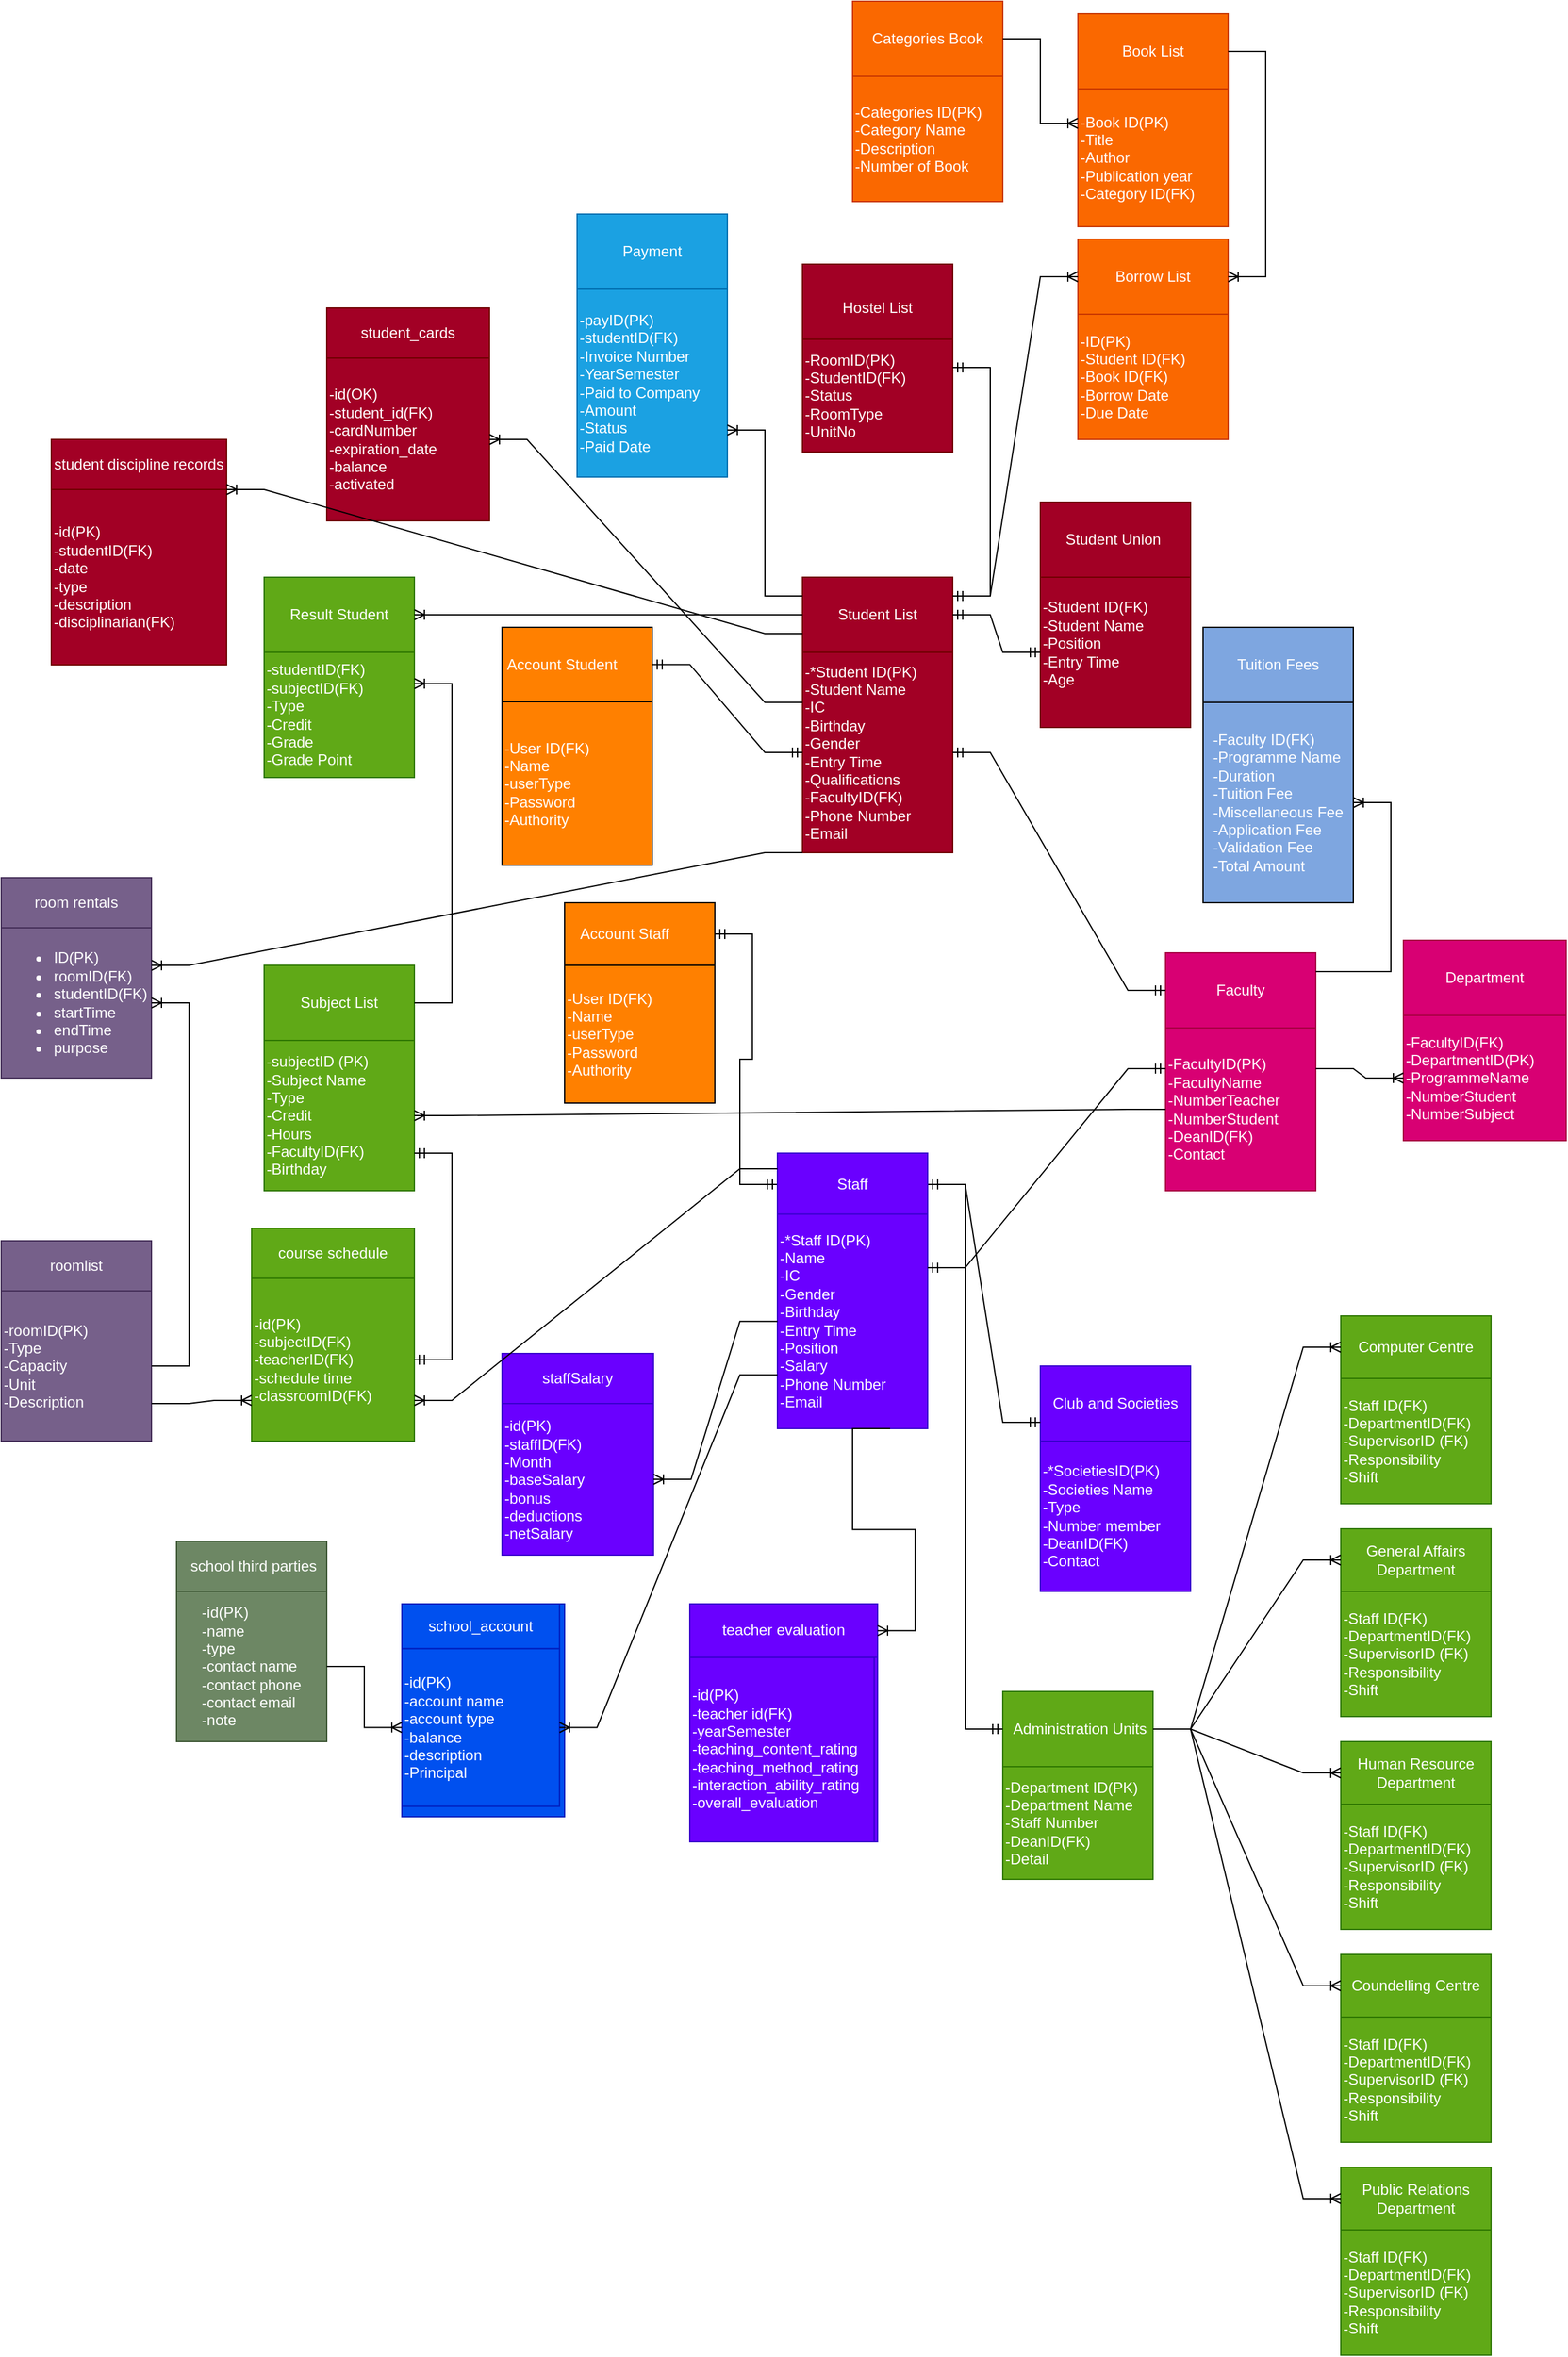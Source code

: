 <mxfile version="21.6.8" type="device">
  <diagram id="C5RBs43oDa-KdzZeNtuy" name="Page-1">
    <mxGraphModel dx="1877" dy="1878" grid="1" gridSize="10" guides="1" tooltips="1" connect="1" arrows="1" fold="1" page="1" pageScale="1" pageWidth="827" pageHeight="1169" math="0" shadow="0">
      <root>
        <mxCell id="WIyWlLk6GJQsqaUBKTNV-0" />
        <mxCell id="WIyWlLk6GJQsqaUBKTNV-1" parent="WIyWlLk6GJQsqaUBKTNV-0" />
        <mxCell id="OMEnHWBsWQh--mT2stQf-4" value="" style="group;fillColor=#a20025;fontColor=#ffffff;strokeColor=#6F0000;" parent="WIyWlLk6GJQsqaUBKTNV-1" vertex="1" connectable="0">
          <mxGeometry x="80" y="-530" width="120" height="220" as="geometry" />
        </mxCell>
        <mxCell id="OMEnHWBsWQh--mT2stQf-1" value="Student List" style="rounded=0;whiteSpace=wrap;html=1;fillColor=#a20025;fontColor=#ffffff;strokeColor=#6F0000;" parent="OMEnHWBsWQh--mT2stQf-4" vertex="1">
          <mxGeometry width="120" height="60" as="geometry" />
        </mxCell>
        <mxCell id="OMEnHWBsWQh--mT2stQf-3" value="-*Student ID(PK)&lt;br&gt;-Student Name&amp;nbsp;&lt;br&gt;-IC&lt;br&gt;-Birthday&lt;br&gt;-Gender&lt;br&gt;-Entry Time&lt;br&gt;-Qualifications&lt;br&gt;-FacultyID(FK)&lt;br&gt;-Phone Number&lt;br&gt;-Email" style="rounded=0;whiteSpace=wrap;html=1;align=left;fillColor=#a20025;fontColor=#ffffff;strokeColor=#6F0000;" parent="OMEnHWBsWQh--mT2stQf-4" vertex="1">
          <mxGeometry y="60" width="120" height="160" as="geometry" />
        </mxCell>
        <mxCell id="OMEnHWBsWQh--mT2stQf-7" value="" style="group;movable=1;resizable=1;rotatable=1;deletable=1;editable=1;locked=0;connectable=1;fillColor=#a20025;fontColor=#ffffff;strokeColor=#6F0000;" parent="WIyWlLk6GJQsqaUBKTNV-1" vertex="1" connectable="0">
          <mxGeometry x="270" y="-590" width="120" height="180" as="geometry" />
        </mxCell>
        <mxCell id="OMEnHWBsWQh--mT2stQf-5" value="Student Union&amp;nbsp;" style="rounded=0;whiteSpace=wrap;html=1;movable=1;resizable=1;rotatable=1;deletable=1;editable=1;locked=0;connectable=1;fillColor=#a20025;fontColor=#ffffff;strokeColor=#6F0000;" parent="OMEnHWBsWQh--mT2stQf-7" vertex="1">
          <mxGeometry width="120" height="60" as="geometry" />
        </mxCell>
        <mxCell id="OMEnHWBsWQh--mT2stQf-6" value="-Student ID(FK)&lt;br&gt;-Student Name&amp;nbsp;&lt;br&gt;-Position&lt;br&gt;&lt;div style=&quot;&quot;&gt;&lt;span style=&quot;background-color: initial;&quot;&gt;-Entry Time&lt;/span&gt;&lt;/div&gt;&lt;div style=&quot;&quot;&gt;&lt;span style=&quot;background-color: initial;&quot;&gt;-Age&lt;/span&gt;&lt;/div&gt;&lt;div style=&quot;&quot;&gt;&lt;br&gt;&lt;/div&gt;" style="rounded=0;whiteSpace=wrap;html=1;align=left;movable=1;resizable=1;rotatable=1;deletable=1;editable=1;locked=0;connectable=1;fillColor=#a20025;fontColor=#ffffff;strokeColor=#6F0000;" parent="OMEnHWBsWQh--mT2stQf-7" vertex="1">
          <mxGeometry y="60" width="120" height="120" as="geometry" />
        </mxCell>
        <mxCell id="OMEnHWBsWQh--mT2stQf-13" value="" style="group;align=left;fillColor=#6a00ff;fontColor=#ffffff;strokeColor=#3700CC;" parent="WIyWlLk6GJQsqaUBKTNV-1" vertex="1" connectable="0">
          <mxGeometry x="270" y="100" width="120" height="180" as="geometry" />
        </mxCell>
        <mxCell id="OMEnHWBsWQh--mT2stQf-11" value="Club and Societies" style="rounded=0;whiteSpace=wrap;html=1;fillColor=#6a00ff;fontColor=#ffffff;strokeColor=#3700CC;" parent="OMEnHWBsWQh--mT2stQf-13" vertex="1">
          <mxGeometry width="120" height="60" as="geometry" />
        </mxCell>
        <mxCell id="OMEnHWBsWQh--mT2stQf-12" value="-*SocietiesID(PK)&lt;br&gt;-Societies Name&lt;br&gt;-Type&lt;br&gt;-Number member&lt;br&gt;-DeanID(FK)&lt;br&gt;-Contact" style="rounded=0;whiteSpace=wrap;html=1;align=left;fillColor=#6a00ff;fontColor=#ffffff;strokeColor=#3700CC;" parent="OMEnHWBsWQh--mT2stQf-13" vertex="1">
          <mxGeometry y="60" width="120" height="120" as="geometry" />
        </mxCell>
        <mxCell id="OMEnHWBsWQh--mT2stQf-16" value="" style="group;fillColor=#a20025;fontColor=#ffffff;strokeColor=#6F0000;" parent="WIyWlLk6GJQsqaUBKTNV-1" vertex="1" connectable="0">
          <mxGeometry x="80" y="-780" width="120" height="150" as="geometry" />
        </mxCell>
        <mxCell id="OMEnHWBsWQh--mT2stQf-14" value="Hostel List" style="rounded=0;whiteSpace=wrap;html=1;fillColor=#a20025;fontColor=#FFFFFF;strokeColor=#6F0000;" parent="OMEnHWBsWQh--mT2stQf-16" vertex="1">
          <mxGeometry width="120" height="70" as="geometry" />
        </mxCell>
        <mxCell id="OMEnHWBsWQh--mT2stQf-15" value="-RoomID(PK)&lt;br&gt;-StudentID(FK)&lt;br&gt;-Status&lt;br&gt;-RoomType&lt;br&gt;-UnitNo" style="rounded=0;whiteSpace=wrap;html=1;align=left;fillColor=#a20025;fontColor=#ffffff;strokeColor=#6F0000;" parent="OMEnHWBsWQh--mT2stQf-16" vertex="1">
          <mxGeometry y="60" width="120" height="90" as="geometry" />
        </mxCell>
        <mxCell id="SoPrJa-sk4v_oMrzwA4f-2" value="" style="group;fillColor=#60a917;fontColor=#ffffff;strokeColor=#2D7600;" parent="WIyWlLk6GJQsqaUBKTNV-1" vertex="1" connectable="0">
          <mxGeometry x="240" y="360" width="120" height="150" as="geometry" />
        </mxCell>
        <mxCell id="SoPrJa-sk4v_oMrzwA4f-0" value="&amp;nbsp;Administration Units" style="rounded=0;whiteSpace=wrap;html=1;fillColor=#60a917;fontColor=#ffffff;strokeColor=#2D7600;" parent="SoPrJa-sk4v_oMrzwA4f-2" vertex="1">
          <mxGeometry width="120" height="60" as="geometry" />
        </mxCell>
        <mxCell id="SoPrJa-sk4v_oMrzwA4f-1" value="-Department ID(PK)&lt;br&gt;-Department Name&lt;br&gt;-Staff Number&lt;br&gt;-DeanID(FK)&lt;br&gt;&lt;div style=&quot;&quot;&gt;&lt;span style=&quot;background-color: initial;&quot;&gt;-Detail&lt;/span&gt;&lt;/div&gt;" style="rounded=0;whiteSpace=wrap;html=1;align=left;fillColor=#60a917;fontColor=#ffffff;strokeColor=#2D7600;" parent="SoPrJa-sk4v_oMrzwA4f-2" vertex="1">
          <mxGeometry y="60" width="120" height="90" as="geometry" />
        </mxCell>
        <mxCell id="SoPrJa-sk4v_oMrzwA4f-18" value="" style="group;fillColor=#60a917;fontColor=#ffffff;strokeColor=#2D7600;" parent="WIyWlLk6GJQsqaUBKTNV-1" vertex="1" connectable="0">
          <mxGeometry x="510" y="60" width="120" height="150" as="geometry" />
        </mxCell>
        <mxCell id="SoPrJa-sk4v_oMrzwA4f-3" value="Computer Centre" style="rounded=0;whiteSpace=wrap;html=1;container=0;fillColor=#60a917;fontColor=#ffffff;strokeColor=#2D7600;" parent="SoPrJa-sk4v_oMrzwA4f-18" vertex="1">
          <mxGeometry width="120" height="50" as="geometry" />
        </mxCell>
        <mxCell id="SoPrJa-sk4v_oMrzwA4f-4" value="-Staff ID(FK)&lt;br&gt;-DepartmentID(FK)&lt;br&gt;-SupervisorID (FK)&lt;br&gt;-Responsibility&lt;br&gt;-Shift" style="rounded=0;whiteSpace=wrap;html=1;align=left;container=0;fillColor=#60a917;fontColor=#ffffff;strokeColor=#2D7600;" parent="SoPrJa-sk4v_oMrzwA4f-18" vertex="1">
          <mxGeometry y="50" width="120" height="100" as="geometry" />
        </mxCell>
        <mxCell id="SoPrJa-sk4v_oMrzwA4f-23" value="" style="group;fillColor=#d80073;fontColor=#ffffff;strokeColor=#A50040;" parent="WIyWlLk6GJQsqaUBKTNV-1" vertex="1" connectable="0">
          <mxGeometry x="370" y="-230" width="120" height="190" as="geometry" />
        </mxCell>
        <mxCell id="SoPrJa-sk4v_oMrzwA4f-20" value="Faculty" style="rounded=0;whiteSpace=wrap;html=1;fillColor=#d80073;fontColor=#ffffff;strokeColor=#A50040;" parent="SoPrJa-sk4v_oMrzwA4f-23" vertex="1">
          <mxGeometry width="120" height="60" as="geometry" />
        </mxCell>
        <mxCell id="SoPrJa-sk4v_oMrzwA4f-22" value="-FacultyID(PK)&lt;br&gt;-FacultyName&lt;br&gt;-NumberTeacher&lt;br&gt;-NumberStudent&lt;br&gt;-DeanID(FK)&lt;br&gt;-Contact" style="rounded=0;whiteSpace=wrap;html=1;align=left;fillColor=#d80073;fontColor=#ffffff;strokeColor=#A50040;" parent="SoPrJa-sk4v_oMrzwA4f-23" vertex="1">
          <mxGeometry y="60" width="120" height="130" as="geometry" />
        </mxCell>
        <mxCell id="6Hfls1js4Hp-DozT8xAG-3" value="" style="group;fillColor=#d80073;fontColor=#ffffff;strokeColor=#A50040;" parent="WIyWlLk6GJQsqaUBKTNV-1" vertex="1" connectable="0">
          <mxGeometry x="560" y="-240" width="130" height="160" as="geometry" />
        </mxCell>
        <mxCell id="SoPrJa-sk4v_oMrzwA4f-24" value="Department" style="rounded=0;whiteSpace=wrap;html=1;fillColor=#d80073;fontColor=#ffffff;strokeColor=#A50040;" parent="6Hfls1js4Hp-DozT8xAG-3" vertex="1">
          <mxGeometry width="130" height="60" as="geometry" />
        </mxCell>
        <mxCell id="SoPrJa-sk4v_oMrzwA4f-25" value="-FacultyID(FK)&lt;br&gt;-DepartmentID(PK)&lt;br&gt;-ProgrammeName&lt;br&gt;-NumberStudent&lt;br&gt;-NumberSubject" style="rounded=0;whiteSpace=wrap;html=1;align=left;fillColor=#d80073;fontColor=#ffffff;strokeColor=#A50040;" parent="6Hfls1js4Hp-DozT8xAG-3" vertex="1">
          <mxGeometry y="60" width="130" height="100" as="geometry" />
        </mxCell>
        <mxCell id="6Hfls1js4Hp-DozT8xAG-4" value="" style="edgeStyle=entityRelationEdgeStyle;fontSize=12;html=1;endArrow=ERoneToMany;rounded=0;entryX=0;entryY=0.5;entryDx=0;entryDy=0;exitX=1;exitY=0.25;exitDx=0;exitDy=0;fillColor=#d80073;strokeColor=#000000;" parent="WIyWlLk6GJQsqaUBKTNV-1" source="SoPrJa-sk4v_oMrzwA4f-22" target="SoPrJa-sk4v_oMrzwA4f-25" edge="1">
          <mxGeometry width="100" height="100" relative="1" as="geometry">
            <mxPoint x="120" y="-210" as="sourcePoint" />
            <mxPoint x="220" y="-310" as="targetPoint" />
          </mxGeometry>
        </mxCell>
        <mxCell id="cFSKm6ctM8xYbQz49-jC-1" value="" style="edgeStyle=entityRelationEdgeStyle;fontSize=12;html=1;endArrow=ERmandOne;startArrow=ERmandOne;rounded=0;entryX=0;entryY=0.5;entryDx=0;entryDy=0;exitX=1;exitY=0.5;exitDx=0;exitDy=0;fillColor=#a20025;strokeColor=#000000;" parent="WIyWlLk6GJQsqaUBKTNV-1" source="OMEnHWBsWQh--mT2stQf-1" target="OMEnHWBsWQh--mT2stQf-6" edge="1">
          <mxGeometry width="100" height="100" relative="1" as="geometry">
            <mxPoint x="130" y="-630" as="sourcePoint" />
            <mxPoint x="230" y="-730" as="targetPoint" />
          </mxGeometry>
        </mxCell>
        <mxCell id="cFSKm6ctM8xYbQz49-jC-2" value="" style="edgeStyle=entityRelationEdgeStyle;fontSize=12;html=1;endArrow=ERmandOne;startArrow=ERmandOne;rounded=0;exitX=1;exitY=0.5;exitDx=0;exitDy=0;entryX=0;entryY=0.75;entryDx=0;entryDy=0;" parent="WIyWlLk6GJQsqaUBKTNV-1" source="OMEnHWBsWQh--mT2stQf-8" target="OMEnHWBsWQh--mT2stQf-11" edge="1">
          <mxGeometry width="100" height="100" relative="1" as="geometry">
            <mxPoint x="220" y="-340" as="sourcePoint" />
            <mxPoint x="320" y="-440" as="targetPoint" />
          </mxGeometry>
        </mxCell>
        <mxCell id="cFSKm6ctM8xYbQz49-jC-3" value="" style="edgeStyle=entityRelationEdgeStyle;fontSize=12;html=1;endArrow=ERmandOne;startArrow=ERmandOne;rounded=0;exitX=1;exitY=0.25;exitDx=0;exitDy=0;entryX=1;entryY=0.25;entryDx=0;entryDy=0;fillColor=#a20025;strokeColor=#000000;" parent="WIyWlLk6GJQsqaUBKTNV-1" source="OMEnHWBsWQh--mT2stQf-1" target="OMEnHWBsWQh--mT2stQf-15" edge="1">
          <mxGeometry width="100" height="100" relative="1" as="geometry">
            <mxPoint x="620" y="-830" as="sourcePoint" />
            <mxPoint x="-20" y="-620" as="targetPoint" />
          </mxGeometry>
        </mxCell>
        <mxCell id="cFSKm6ctM8xYbQz49-jC-4" value="" style="edgeStyle=entityRelationEdgeStyle;fontSize=12;html=1;endArrow=ERmandOne;startArrow=ERmandOne;rounded=0;entryX=0;entryY=0.5;entryDx=0;entryDy=0;" parent="WIyWlLk6GJQsqaUBKTNV-1" source="OMEnHWBsWQh--mT2stQf-3" target="SoPrJa-sk4v_oMrzwA4f-20" edge="1">
          <mxGeometry width="100" height="100" relative="1" as="geometry">
            <mxPoint x="190" y="-484" as="sourcePoint" />
            <mxPoint x="380" y="-445" as="targetPoint" />
          </mxGeometry>
        </mxCell>
        <mxCell id="cFSKm6ctM8xYbQz49-jC-6" value="" style="edgeStyle=entityRelationEdgeStyle;fontSize=12;html=1;endArrow=ERmandOne;startArrow=ERmandOne;rounded=0;exitX=1;exitY=0.5;exitDx=0;exitDy=0;entryX=0;entryY=0.5;entryDx=0;entryDy=0;" parent="WIyWlLk6GJQsqaUBKTNV-1" source="OMEnHWBsWQh--mT2stQf-8" target="SoPrJa-sk4v_oMrzwA4f-0" edge="1">
          <mxGeometry width="100" height="100" relative="1" as="geometry">
            <mxPoint x="190" y="-484" as="sourcePoint" />
            <mxPoint x="380" y="-445" as="targetPoint" />
          </mxGeometry>
        </mxCell>
        <mxCell id="cFSKm6ctM8xYbQz49-jC-7" value="" style="group;fillColor=#60a917;fontColor=#ffffff;strokeColor=#2D7600;" parent="WIyWlLk6GJQsqaUBKTNV-1" vertex="1" connectable="0">
          <mxGeometry x="510" y="740" width="120" height="150" as="geometry" />
        </mxCell>
        <mxCell id="cFSKm6ctM8xYbQz49-jC-8" value="Public Relations Department" style="rounded=0;whiteSpace=wrap;html=1;container=0;fillColor=#60a917;fontColor=#ffffff;strokeColor=#2D7600;" parent="cFSKm6ctM8xYbQz49-jC-7" vertex="1">
          <mxGeometry width="120" height="50" as="geometry" />
        </mxCell>
        <mxCell id="cFSKm6ctM8xYbQz49-jC-9" value="-Staff ID(FK)&lt;br style=&quot;border-color: var(--border-color);&quot;&gt;-DepartmentID(FK)&lt;br style=&quot;border-color: var(--border-color);&quot;&gt;-SupervisorID (FK)&lt;br style=&quot;border-color: var(--border-color);&quot;&gt;-Responsibility&lt;br style=&quot;border-color: var(--border-color);&quot;&gt;-Shift" style="rounded=0;whiteSpace=wrap;html=1;align=left;container=0;fillColor=#60a917;fontColor=#ffffff;strokeColor=#2D7600;" parent="cFSKm6ctM8xYbQz49-jC-7" vertex="1">
          <mxGeometry y="50" width="120" height="100" as="geometry" />
        </mxCell>
        <mxCell id="cFSKm6ctM8xYbQz49-jC-10" value="" style="group;fillColor=#60a917;fontColor=#ffffff;strokeColor=#2D7600;" parent="WIyWlLk6GJQsqaUBKTNV-1" vertex="1" connectable="0">
          <mxGeometry x="510" y="400" width="120" height="150" as="geometry" />
        </mxCell>
        <mxCell id="cFSKm6ctM8xYbQz49-jC-11" value="Human Resource Department" style="rounded=0;whiteSpace=wrap;html=1;container=0;fillColor=#60a917;fontColor=#ffffff;strokeColor=#2D7600;" parent="cFSKm6ctM8xYbQz49-jC-10" vertex="1">
          <mxGeometry width="120" height="50" as="geometry" />
        </mxCell>
        <mxCell id="cFSKm6ctM8xYbQz49-jC-12" value="-Staff ID(FK)&lt;br style=&quot;border-color: var(--border-color);&quot;&gt;-DepartmentID(FK)&lt;br style=&quot;border-color: var(--border-color);&quot;&gt;-SupervisorID (FK)&lt;br style=&quot;border-color: var(--border-color);&quot;&gt;-Responsibility&lt;br style=&quot;border-color: var(--border-color);&quot;&gt;-Shift" style="rounded=0;whiteSpace=wrap;html=1;align=left;container=0;fillColor=#60a917;fontColor=#ffffff;strokeColor=#2D7600;" parent="cFSKm6ctM8xYbQz49-jC-10" vertex="1">
          <mxGeometry y="50" width="120" height="100" as="geometry" />
        </mxCell>
        <mxCell id="cFSKm6ctM8xYbQz49-jC-13" value="" style="group;fillColor=#60a917;fontColor=#ffffff;strokeColor=#2D7600;" parent="WIyWlLk6GJQsqaUBKTNV-1" vertex="1" connectable="0">
          <mxGeometry x="510" y="230" width="120" height="150" as="geometry" />
        </mxCell>
        <mxCell id="cFSKm6ctM8xYbQz49-jC-14" value="General Affairs Department" style="rounded=0;whiteSpace=wrap;html=1;container=0;fillColor=#60a917;fontColor=#ffffff;strokeColor=#2D7600;" parent="cFSKm6ctM8xYbQz49-jC-13" vertex="1">
          <mxGeometry width="120" height="50" as="geometry" />
        </mxCell>
        <mxCell id="cFSKm6ctM8xYbQz49-jC-15" value="-Staff ID(FK)&lt;br style=&quot;border-color: var(--border-color);&quot;&gt;-DepartmentID(FK)&lt;br style=&quot;border-color: var(--border-color);&quot;&gt;-SupervisorID (FK)&lt;br style=&quot;border-color: var(--border-color);&quot;&gt;-Responsibility&lt;br style=&quot;border-color: var(--border-color);&quot;&gt;-Shift" style="rounded=0;whiteSpace=wrap;html=1;align=left;container=0;fillColor=#60a917;fontColor=#ffffff;strokeColor=#2D7600;" parent="cFSKm6ctM8xYbQz49-jC-13" vertex="1">
          <mxGeometry y="50" width="120" height="100" as="geometry" />
        </mxCell>
        <mxCell id="cFSKm6ctM8xYbQz49-jC-19" value="" style="group;fillColor=#60a917;fontColor=#ffffff;strokeColor=#2D7600;" parent="WIyWlLk6GJQsqaUBKTNV-1" vertex="1" connectable="0">
          <mxGeometry x="510" y="570" width="120" height="150" as="geometry" />
        </mxCell>
        <mxCell id="cFSKm6ctM8xYbQz49-jC-20" value="Coundelling Centre" style="rounded=0;whiteSpace=wrap;html=1;container=0;fillColor=#60a917;fontColor=#ffffff;strokeColor=#2D7600;" parent="cFSKm6ctM8xYbQz49-jC-19" vertex="1">
          <mxGeometry width="120" height="50" as="geometry" />
        </mxCell>
        <mxCell id="cFSKm6ctM8xYbQz49-jC-21" value="-Staff ID(FK)&lt;br style=&quot;border-color: var(--border-color);&quot;&gt;-DepartmentID(FK)&lt;br style=&quot;border-color: var(--border-color);&quot;&gt;-SupervisorID (FK)&lt;br style=&quot;border-color: var(--border-color);&quot;&gt;-Responsibility&lt;br style=&quot;border-color: var(--border-color);&quot;&gt;-Shift" style="rounded=0;whiteSpace=wrap;html=1;align=left;container=0;fillColor=#60a917;fontColor=#ffffff;strokeColor=#2D7600;" parent="cFSKm6ctM8xYbQz49-jC-19" vertex="1">
          <mxGeometry y="50" width="120" height="100" as="geometry" />
        </mxCell>
        <mxCell id="cFSKm6ctM8xYbQz49-jC-23" value="" style="edgeStyle=entityRelationEdgeStyle;fontSize=12;html=1;endArrow=ERoneToMany;rounded=0;exitX=1;exitY=0.5;exitDx=0;exitDy=0;entryX=0;entryY=0.5;entryDx=0;entryDy=0;fillColor=#66FF66;" parent="WIyWlLk6GJQsqaUBKTNV-1" source="SoPrJa-sk4v_oMrzwA4f-0" target="SoPrJa-sk4v_oMrzwA4f-3" edge="1">
          <mxGeometry width="100" height="100" relative="1" as="geometry">
            <mxPoint x="-380" y="530" as="sourcePoint" />
            <mxPoint x="-280" y="430" as="targetPoint" />
          </mxGeometry>
        </mxCell>
        <mxCell id="cFSKm6ctM8xYbQz49-jC-24" value="" style="edgeStyle=entityRelationEdgeStyle;fontSize=12;html=1;endArrow=ERoneToMany;rounded=0;exitX=1;exitY=0.5;exitDx=0;exitDy=0;entryX=0;entryY=0.5;entryDx=0;entryDy=0;fillColor=#66FF66;" parent="WIyWlLk6GJQsqaUBKTNV-1" source="SoPrJa-sk4v_oMrzwA4f-0" target="cFSKm6ctM8xYbQz49-jC-14" edge="1">
          <mxGeometry width="100" height="100" relative="1" as="geometry">
            <mxPoint x="-370" y="646" as="sourcePoint" />
            <mxPoint x="-270" y="405" as="targetPoint" />
          </mxGeometry>
        </mxCell>
        <mxCell id="cFSKm6ctM8xYbQz49-jC-25" value="" style="edgeStyle=entityRelationEdgeStyle;fontSize=12;html=1;endArrow=ERoneToMany;rounded=0;entryX=0;entryY=0.5;entryDx=0;entryDy=0;exitX=1;exitY=0.5;exitDx=0;exitDy=0;fillColor=#66FF66;" parent="WIyWlLk6GJQsqaUBKTNV-1" source="SoPrJa-sk4v_oMrzwA4f-0" target="cFSKm6ctM8xYbQz49-jC-11" edge="1">
          <mxGeometry width="100" height="100" relative="1" as="geometry">
            <mxPoint x="-380" y="640" as="sourcePoint" />
            <mxPoint x="-270" y="575" as="targetPoint" />
          </mxGeometry>
        </mxCell>
        <mxCell id="cFSKm6ctM8xYbQz49-jC-26" value="" style="edgeStyle=entityRelationEdgeStyle;fontSize=12;html=1;endArrow=ERoneToMany;rounded=0;entryX=0;entryY=0.5;entryDx=0;entryDy=0;exitX=1;exitY=0.5;exitDx=0;exitDy=0;fillColor=#66FF66;" parent="WIyWlLk6GJQsqaUBKTNV-1" source="SoPrJa-sk4v_oMrzwA4f-0" target="cFSKm6ctM8xYbQz49-jC-20" edge="1">
          <mxGeometry width="100" height="100" relative="1" as="geometry">
            <mxPoint x="-370" y="646" as="sourcePoint" />
            <mxPoint x="-270" y="745" as="targetPoint" />
          </mxGeometry>
        </mxCell>
        <mxCell id="cFSKm6ctM8xYbQz49-jC-27" value="" style="edgeStyle=entityRelationEdgeStyle;fontSize=12;html=1;endArrow=ERoneToMany;rounded=0;entryX=0;entryY=0.5;entryDx=0;entryDy=0;exitX=1;exitY=0.5;exitDx=0;exitDy=0;fillColor=#66FF66;" parent="WIyWlLk6GJQsqaUBKTNV-1" source="SoPrJa-sk4v_oMrzwA4f-0" target="cFSKm6ctM8xYbQz49-jC-8" edge="1">
          <mxGeometry width="100" height="100" relative="1" as="geometry">
            <mxPoint x="-370" y="646" as="sourcePoint" />
            <mxPoint x="-270" y="905" as="targetPoint" />
            <Array as="points">
              <mxPoint x="310" y="330" />
            </Array>
          </mxGeometry>
        </mxCell>
        <mxCell id="4F4bALURP65lqBXGg6aS-66" value="" style="group;fillColor=#FF8000;fontColor=#FFFFFF;" parent="WIyWlLk6GJQsqaUBKTNV-1" vertex="1" connectable="0">
          <mxGeometry x="-110" y="-270" width="120" height="160" as="geometry" />
        </mxCell>
        <mxCell id="4F4bALURP65lqBXGg6aS-64" value="&lt;font&gt;-User ID(FK)&lt;br&gt;-Name&lt;br&gt;-userType&lt;br&gt;-Password&lt;br&gt;&lt;/font&gt;&lt;div style=&quot;&quot;&gt;&lt;span style=&quot;background-color: initial;&quot;&gt;&lt;font&gt;-Authority&lt;/font&gt;&lt;/span&gt;&lt;/div&gt;" style="rounded=0;whiteSpace=wrap;html=1;align=left;fillColor=#FF8000;fontColor=#FFFFFF;" parent="4F4bALURP65lqBXGg6aS-66" vertex="1">
          <mxGeometry y="50" width="120" height="110" as="geometry" />
        </mxCell>
        <mxCell id="4F4bALURP65lqBXGg6aS-65" value="&lt;p style=&quot;text-indent:-18.0pt;mso-list:l0 level1 lfo1&quot; class=&quot;MsoListParagraph&quot;&gt;&lt;span style=&quot;&quot;&gt;Account Staff&lt;/span&gt;&lt;/p&gt;" style="rounded=0;whiteSpace=wrap;html=1;fillColor=#FF8000;fontColor=#FFFFFF;" parent="4F4bALURP65lqBXGg6aS-66" vertex="1">
          <mxGeometry width="120" height="50" as="geometry" />
        </mxCell>
        <mxCell id="4F4bALURP65lqBXGg6aS-67" value="" style="group;fillColor=#FF8000;fontColor=#FFFFFF;" parent="WIyWlLk6GJQsqaUBKTNV-1" vertex="1" connectable="0">
          <mxGeometry x="-160" y="-490" width="120" height="190" as="geometry" />
        </mxCell>
        <mxCell id="4F4bALURP65lqBXGg6aS-0" value="-User ID(FK)&lt;br&gt;-Name&lt;br&gt;-userType&lt;br&gt;-Password&lt;br&gt;&lt;div style=&quot;&quot;&gt;&lt;span style=&quot;background-color: initial;&quot;&gt;-Authority&lt;/span&gt;&lt;/div&gt;" style="rounded=0;whiteSpace=wrap;html=1;align=left;fillColor=#FF8000;fontColor=#FFFFFF;" parent="4F4bALURP65lqBXGg6aS-67" vertex="1">
          <mxGeometry y="59.375" width="120" height="130.625" as="geometry" />
        </mxCell>
        <mxCell id="4F4bALURP65lqBXGg6aS-1" value="&lt;p style=&quot;text-indent:-18.0pt;mso-list:l0 level1 lfo1&quot; class=&quot;MsoListParagraph&quot;&gt;&lt;span style=&quot;&quot;&gt;Account Student&lt;/span&gt;&lt;/p&gt;" style="rounded=0;whiteSpace=wrap;html=1;fillColor=#FF8000;fontColor=#FFFFFF;" parent="4F4bALURP65lqBXGg6aS-67" vertex="1">
          <mxGeometry width="120" height="59.375" as="geometry" />
        </mxCell>
        <mxCell id="4F4bALURP65lqBXGg6aS-68" value="" style="group;fillColor=#60a917;fontColor=#ffffff;strokeColor=#2D7600;" parent="WIyWlLk6GJQsqaUBKTNV-1" vertex="1" connectable="0">
          <mxGeometry x="-350" y="-530" width="120" height="160" as="geometry" />
        </mxCell>
        <mxCell id="4F4bALURP65lqBXGg6aS-5" value="-studentID(FK)&lt;br&gt;-subjectID(FK)&lt;br&gt;-Type&lt;br&gt;-Credit&lt;br&gt;-Grade&lt;br&gt;-Grade Point" style="rounded=0;whiteSpace=wrap;html=1;align=left;fillColor=#60a917;fontColor=#ffffff;strokeColor=#2D7600;" parent="4F4bALURP65lqBXGg6aS-68" vertex="1">
          <mxGeometry y="60" width="120" height="100" as="geometry" />
        </mxCell>
        <mxCell id="4F4bALURP65lqBXGg6aS-6" value="Result Student" style="rounded=0;whiteSpace=wrap;html=1;fillColor=#60a917;fontColor=#ffffff;strokeColor=#2D7600;" parent="4F4bALURP65lqBXGg6aS-68" vertex="1">
          <mxGeometry width="120" height="60" as="geometry" />
        </mxCell>
        <mxCell id="4F4bALURP65lqBXGg6aS-69" value="" style="group;fillColor=#7EA6E0;fontColor=#FFFFFF;" parent="WIyWlLk6GJQsqaUBKTNV-1" vertex="1" connectable="0">
          <mxGeometry x="400" y="-490" width="120" height="220" as="geometry" />
        </mxCell>
        <mxCell id="4F4bALURP65lqBXGg6aS-8" value="Tuition Fees" style="rounded=0;whiteSpace=wrap;html=1;fillColor=#7EA6E0;fontColor=#FFFFFF;" parent="4F4bALURP65lqBXGg6aS-69" vertex="1">
          <mxGeometry width="120" height="60" as="geometry" />
        </mxCell>
        <mxCell id="4F4bALURP65lqBXGg6aS-9" value="&lt;div style=&quot;text-align: left;&quot;&gt;&lt;span style=&quot;background-color: initial;&quot;&gt;-Faculty ID(FK)&lt;/span&gt;&lt;br&gt;&lt;/div&gt;&lt;div style=&quot;text-align: left;&quot;&gt;&lt;span style=&quot;background-color: initial;&quot;&gt;-Programme Name&lt;/span&gt;&lt;/div&gt;&lt;div style=&quot;text-align: left;&quot;&gt;&lt;span style=&quot;background-color: initial;&quot;&gt;-Duration&lt;/span&gt;&lt;/div&gt;&lt;div style=&quot;text-align: left;&quot;&gt;&lt;span style=&quot;background-color: initial;&quot;&gt;-Tuition Fee&lt;/span&gt;&lt;/div&gt;&lt;div style=&quot;text-align: left;&quot;&gt;&lt;span style=&quot;background-color: initial;&quot;&gt;-Miscellaneous Fee&lt;/span&gt;&lt;/div&gt;&lt;div style=&quot;text-align: left;&quot;&gt;&lt;span style=&quot;background-color: initial;&quot;&gt;-Application Fee&lt;/span&gt;&lt;/div&gt;&lt;div style=&quot;text-align: left;&quot;&gt;&lt;span style=&quot;background-color: initial;&quot;&gt;-Validation Fee&lt;/span&gt;&lt;/div&gt;&lt;div style=&quot;text-align: left;&quot;&gt;&lt;span style=&quot;background-color: initial;&quot;&gt;-Total Amount&lt;/span&gt;&lt;/div&gt;" style="rounded=0;whiteSpace=wrap;html=1;fillColor=#7EA6E0;fontColor=#FFFFFF;" parent="4F4bALURP65lqBXGg6aS-69" vertex="1">
          <mxGeometry y="60" width="120" height="160" as="geometry" />
        </mxCell>
        <mxCell id="4F4bALURP65lqBXGg6aS-70" value="" style="group;fillColor=#fa6800;fontColor=#FFFFFF;strokeColor=#C73500;" parent="WIyWlLk6GJQsqaUBKTNV-1" vertex="1" connectable="0">
          <mxGeometry x="120" y="-990" width="120" height="160" as="geometry" />
        </mxCell>
        <mxCell id="4F4bALURP65lqBXGg6aS-12" value="-Categories ID(PK)&lt;br&gt;-Category Name&lt;br&gt;-Description&lt;br&gt;-Number of Book" style="rounded=0;whiteSpace=wrap;html=1;align=left;fillColor=#fa6800;fontColor=#FFFFFF;strokeColor=#C73500;" parent="4F4bALURP65lqBXGg6aS-70" vertex="1">
          <mxGeometry y="60" width="120" height="100" as="geometry" />
        </mxCell>
        <mxCell id="4F4bALURP65lqBXGg6aS-13" value="Categories Book" style="rounded=0;whiteSpace=wrap;html=1;fillColor=#fa6800;fontColor=#FFFFFF;strokeColor=#C73500;" parent="4F4bALURP65lqBXGg6aS-70" vertex="1">
          <mxGeometry width="120" height="60" as="geometry" />
        </mxCell>
        <mxCell id="4F4bALURP65lqBXGg6aS-71" value="" style="group;fillColor=#1ba1e2;fontColor=#ffffff;strokeColor=#006EAF;" parent="WIyWlLk6GJQsqaUBKTNV-1" vertex="1" connectable="0">
          <mxGeometry x="-100" y="-820" width="120" height="210" as="geometry" />
        </mxCell>
        <mxCell id="4F4bALURP65lqBXGg6aS-2" value="-payID(PK)&lt;br&gt;-studentID(FK)&lt;br&gt;-Invoice Number&lt;br&gt;-YearSemester&lt;br&gt;-Paid to Company&lt;br&gt;-Amount&lt;br&gt;-Status&lt;br&gt;-Paid Date" style="rounded=0;whiteSpace=wrap;html=1;align=left;fillColor=#1ba1e2;fontColor=#ffffff;strokeColor=#006EAF;" parent="4F4bALURP65lqBXGg6aS-71" vertex="1">
          <mxGeometry y="60" width="120" height="150" as="geometry" />
        </mxCell>
        <mxCell id="4F4bALURP65lqBXGg6aS-3" value="Payment" style="rounded=0;whiteSpace=wrap;html=1;fillColor=#1ba1e2;fontColor=#ffffff;strokeColor=#006EAF;" parent="4F4bALURP65lqBXGg6aS-71" vertex="1">
          <mxGeometry width="120" height="60" as="geometry" />
        </mxCell>
        <mxCell id="4F4bALURP65lqBXGg6aS-72" value="" style="group;fillColor=#60a917;fontColor=#ffffff;strokeColor=#2D7600;" parent="WIyWlLk6GJQsqaUBKTNV-1" vertex="1" connectable="0">
          <mxGeometry x="-350" y="-220" width="120" height="180" as="geometry" />
        </mxCell>
        <mxCell id="4F4bALURP65lqBXGg6aS-4" value="Subject List" style="rounded=0;whiteSpace=wrap;html=1;fillColor=#60a917;fontColor=#ffffff;strokeColor=#2D7600;" parent="4F4bALURP65lqBXGg6aS-72" vertex="1">
          <mxGeometry width="120" height="60" as="geometry" />
        </mxCell>
        <mxCell id="4F4bALURP65lqBXGg6aS-7" value="-subjectID (PK)&lt;br&gt;-Subject Name&lt;br&gt;-Type&lt;br&gt;-Credit&lt;br&gt;&lt;div style=&quot;&quot;&gt;&lt;span style=&quot;background-color: initial;&quot;&gt;-Hours&lt;/span&gt;&lt;/div&gt;&lt;div style=&quot;&quot;&gt;&lt;span style=&quot;background-color: initial;&quot;&gt;-FacultyID(FK)&lt;/span&gt;&lt;/div&gt;&lt;div style=&quot;&quot;&gt;&lt;span style=&quot;background-color: initial;&quot;&gt;-Birthday&lt;/span&gt;&lt;/div&gt;" style="rounded=0;whiteSpace=wrap;html=1;align=left;fillColor=#60a917;fontColor=#ffffff;strokeColor=#2D7600;" parent="4F4bALURP65lqBXGg6aS-72" vertex="1">
          <mxGeometry y="60" width="120" height="120" as="geometry" />
        </mxCell>
        <mxCell id="4F4bALURP65lqBXGg6aS-73" value="" style="group;fillColor=#fa6800;fontColor=#FFFFFF;strokeColor=#C73500;" parent="WIyWlLk6GJQsqaUBKTNV-1" vertex="1" connectable="0">
          <mxGeometry x="300" y="-980" width="120" height="170" as="geometry" />
        </mxCell>
        <mxCell id="4F4bALURP65lqBXGg6aS-10" value="-Book ID(PK)&lt;br&gt;-Title&lt;br&gt;-Author&lt;br&gt;-Publication year&lt;br&gt;-Category ID(FK)" style="rounded=0;whiteSpace=wrap;html=1;align=left;fillColor=#fa6800;fontColor=#FFFFFF;strokeColor=#C73500;" parent="4F4bALURP65lqBXGg6aS-73" vertex="1">
          <mxGeometry y="60" width="120" height="110" as="geometry" />
        </mxCell>
        <mxCell id="4F4bALURP65lqBXGg6aS-11" value="Book List" style="rounded=0;whiteSpace=wrap;html=1;fillColor=#fa6800;fontColor=#FFFFFF;strokeColor=#C73500;" parent="4F4bALURP65lqBXGg6aS-73" vertex="1">
          <mxGeometry width="120" height="60" as="geometry" />
        </mxCell>
        <mxCell id="4F4bALURP65lqBXGg6aS-75" value="" style="edgeStyle=entityRelationEdgeStyle;fontSize=12;html=1;endArrow=ERmandOne;startArrow=ERmandOne;rounded=0;exitX=1;exitY=0.5;exitDx=0;exitDy=0;" parent="WIyWlLk6GJQsqaUBKTNV-1" source="4F4bALURP65lqBXGg6aS-1" target="OMEnHWBsWQh--mT2stQf-3" edge="1">
          <mxGeometry width="100" height="100" relative="1" as="geometry">
            <mxPoint x="-160" y="-820" as="sourcePoint" />
            <mxPoint x="-60" y="-920" as="targetPoint" />
          </mxGeometry>
        </mxCell>
        <mxCell id="4F4bALURP65lqBXGg6aS-76" value="" style="edgeStyle=entityRelationEdgeStyle;fontSize=12;html=1;endArrow=ERmandOne;startArrow=ERmandOne;rounded=0;entryX=0;entryY=0.5;entryDx=0;entryDy=0;exitX=1;exitY=0.5;exitDx=0;exitDy=0;" parent="WIyWlLk6GJQsqaUBKTNV-1" source="4F4bALURP65lqBXGg6aS-65" target="OMEnHWBsWQh--mT2stQf-8" edge="1">
          <mxGeometry width="100" height="100" relative="1" as="geometry">
            <mxPoint x="10" y="-520" as="sourcePoint" />
            <mxPoint x="110" y="-620" as="targetPoint" />
          </mxGeometry>
        </mxCell>
        <mxCell id="4F4bALURP65lqBXGg6aS-80" value="" style="edgeStyle=entityRelationEdgeStyle;fontSize=12;html=1;endArrow=ERoneToMany;rounded=0;exitX=1;exitY=0.5;exitDx=0;exitDy=0;entryX=1;entryY=0.25;entryDx=0;entryDy=0;fillColor=#60a917;strokeColor=#000000;" parent="WIyWlLk6GJQsqaUBKTNV-1" source="4F4bALURP65lqBXGg6aS-4" target="4F4bALURP65lqBXGg6aS-5" edge="1">
          <mxGeometry width="100" height="100" relative="1" as="geometry">
            <mxPoint x="250" y="-840" as="sourcePoint" />
            <mxPoint x="350" y="-940" as="targetPoint" />
          </mxGeometry>
        </mxCell>
        <mxCell id="4F4bALURP65lqBXGg6aS-81" value="" style="group" parent="WIyWlLk6GJQsqaUBKTNV-1" vertex="1" connectable="0">
          <mxGeometry x="60" y="-70" width="120" height="220" as="geometry" />
        </mxCell>
        <mxCell id="OMEnHWBsWQh--mT2stQf-10" value="" style="group;align=left;fillColor=#6a00ff;fontColor=#ffffff;strokeColor=#3700CC;container=0;" parent="4F4bALURP65lqBXGg6aS-81" vertex="1" connectable="0">
          <mxGeometry width="120" height="190" as="geometry" />
        </mxCell>
        <mxCell id="OMEnHWBsWQh--mT2stQf-8" value="Staff" style="rounded=0;whiteSpace=wrap;html=1;fillColor=#6a00ff;fontColor=#ffffff;strokeColor=#3700CC;" parent="4F4bALURP65lqBXGg6aS-81" vertex="1">
          <mxGeometry width="120" height="50" as="geometry" />
        </mxCell>
        <mxCell id="OMEnHWBsWQh--mT2stQf-9" value="-*Staff ID(PK)&lt;br&gt;-Name&amp;nbsp;&lt;br&gt;-IC&lt;br&gt;-Gender&lt;br&gt;-Birthday&lt;br style=&quot;border-color: var(--border-color);&quot;&gt;-Entry Time&lt;br&gt;-Position&lt;br&gt;-Salary&lt;br&gt;-Phone Number&lt;br&gt;-Email" style="rounded=0;whiteSpace=wrap;html=1;align=left;fillColor=#6a00ff;fontColor=#ffffff;strokeColor=#3700CC;" parent="4F4bALURP65lqBXGg6aS-81" vertex="1">
          <mxGeometry y="48.73" width="120" height="171.27" as="geometry" />
        </mxCell>
        <mxCell id="eANVFZ450xXSQrR_8zAH-1" value="" style="edgeStyle=entityRelationEdgeStyle;fontSize=12;html=1;endArrow=ERoneToMany;rounded=0;exitX=1;exitY=0.25;exitDx=0;exitDy=0;" parent="WIyWlLk6GJQsqaUBKTNV-1" source="SoPrJa-sk4v_oMrzwA4f-20" target="4F4bALURP65lqBXGg6aS-9" edge="1">
          <mxGeometry width="100" height="100" relative="1" as="geometry">
            <mxPoint x="260" y="-230" as="sourcePoint" />
            <mxPoint x="360" y="-330" as="targetPoint" />
          </mxGeometry>
        </mxCell>
        <mxCell id="eANVFZ450xXSQrR_8zAH-2" value="" style="edgeStyle=entityRelationEdgeStyle;fontSize=12;html=1;endArrow=ERoneToMany;rounded=0;entryX=1;entryY=0.5;entryDx=0;entryDy=0;exitX=0;exitY=0.5;exitDx=0;exitDy=0;" parent="WIyWlLk6GJQsqaUBKTNV-1" source="OMEnHWBsWQh--mT2stQf-1" target="4F4bALURP65lqBXGg6aS-6" edge="1">
          <mxGeometry width="100" height="100" relative="1" as="geometry">
            <mxPoint x="-110" y="-440" as="sourcePoint" />
            <mxPoint x="-10" y="-540" as="targetPoint" />
          </mxGeometry>
        </mxCell>
        <mxCell id="eANVFZ450xXSQrR_8zAH-3" value="" style="edgeStyle=entityRelationEdgeStyle;fontSize=12;html=1;endArrow=ERoneToMany;rounded=0;entryX=1;entryY=0.75;entryDx=0;entryDy=0;exitX=0;exitY=0.25;exitDx=0;exitDy=0;" parent="WIyWlLk6GJQsqaUBKTNV-1" source="OMEnHWBsWQh--mT2stQf-1" target="4F4bALURP65lqBXGg6aS-2" edge="1">
          <mxGeometry width="100" height="100" relative="1" as="geometry">
            <mxPoint y="-440" as="sourcePoint" />
            <mxPoint x="100" y="-540" as="targetPoint" />
          </mxGeometry>
        </mxCell>
        <mxCell id="eANVFZ450xXSQrR_8zAH-4" value="" style="edgeStyle=entityRelationEdgeStyle;fontSize=12;html=1;endArrow=ERoneToMany;rounded=0;entryX=0;entryY=0.25;entryDx=0;entryDy=0;exitX=1;exitY=0.5;exitDx=0;exitDy=0;fontColor=#FFFFFF;" parent="WIyWlLk6GJQsqaUBKTNV-1" source="4F4bALURP65lqBXGg6aS-13" target="4F4bALURP65lqBXGg6aS-10" edge="1">
          <mxGeometry width="100" height="100" relative="1" as="geometry">
            <mxPoint x="-430" y="-150" as="sourcePoint" />
            <mxPoint x="-330" y="-250" as="targetPoint" />
          </mxGeometry>
        </mxCell>
        <mxCell id="4F4bALURP65lqBXGg6aS-74" value="" style="group;fillColor=#fa6800;fontColor=#FFFFFF;strokeColor=#C73500;" parent="WIyWlLk6GJQsqaUBKTNV-1" vertex="1" connectable="0">
          <mxGeometry x="300" y="-800" width="120" height="160" as="geometry" />
        </mxCell>
        <mxCell id="4F4bALURP65lqBXGg6aS-14" value="-ID(PK)&lt;br&gt;-Student ID(FK)&lt;br&gt;-Book ID(FK)&lt;br&gt;-Borrow Date&lt;br&gt;-Due Date" style="rounded=0;whiteSpace=wrap;html=1;align=left;fillColor=#fa6800;fontColor=#FFFFFF;strokeColor=#C73500;" parent="4F4bALURP65lqBXGg6aS-74" vertex="1">
          <mxGeometry y="60" width="120" height="100" as="geometry" />
        </mxCell>
        <mxCell id="4F4bALURP65lqBXGg6aS-15" value="Borrow List" style="rounded=0;whiteSpace=wrap;html=1;fillColor=#fa6800;fontColor=#FFFFFF;strokeColor=#C73500;" parent="4F4bALURP65lqBXGg6aS-74" vertex="1">
          <mxGeometry width="120" height="60" as="geometry" />
        </mxCell>
        <mxCell id="eANVFZ450xXSQrR_8zAH-5" value="" style="edgeStyle=entityRelationEdgeStyle;fontSize=12;html=1;endArrow=ERoneToMany;rounded=0;entryX=1;entryY=0.5;entryDx=0;entryDy=0;exitX=1;exitY=0.5;exitDx=0;exitDy=0;fillColor=#fa6800;strokeColor=#000000;" parent="WIyWlLk6GJQsqaUBKTNV-1" source="4F4bALURP65lqBXGg6aS-11" target="4F4bALURP65lqBXGg6aS-15" edge="1">
          <mxGeometry width="100" height="100" relative="1" as="geometry">
            <mxPoint x="370" y="-730" as="sourcePoint" />
            <mxPoint x="470" y="-830" as="targetPoint" />
          </mxGeometry>
        </mxCell>
        <mxCell id="eANVFZ450xXSQrR_8zAH-7" value="" style="edgeStyle=entityRelationEdgeStyle;fontSize=12;html=1;endArrow=ERoneToMany;rounded=0;entryX=0;entryY=0.5;entryDx=0;entryDy=0;exitX=1;exitY=0.25;exitDx=0;exitDy=0;" parent="WIyWlLk6GJQsqaUBKTNV-1" source="OMEnHWBsWQh--mT2stQf-1" target="4F4bALURP65lqBXGg6aS-15" edge="1">
          <mxGeometry width="100" height="100" relative="1" as="geometry">
            <mxPoint x="90" y="-500" as="sourcePoint" />
            <mxPoint x="190" y="-600" as="targetPoint" />
          </mxGeometry>
        </mxCell>
        <mxCell id="lv2mpCFrRPekwbxLbVDJ-0" value="" style="edgeStyle=entityRelationEdgeStyle;fontSize=12;html=1;endArrow=ERmandOne;startArrow=ERmandOne;rounded=0;entryX=0;entryY=0.25;entryDx=0;entryDy=0;exitX=1;exitY=0.25;exitDx=0;exitDy=0;" parent="WIyWlLk6GJQsqaUBKTNV-1" source="OMEnHWBsWQh--mT2stQf-9" target="SoPrJa-sk4v_oMrzwA4f-22" edge="1">
          <mxGeometry width="100" height="100" relative="1" as="geometry">
            <mxPoint x="-10" y="-35" as="sourcePoint" />
            <mxPoint x="70" y="-35" as="targetPoint" />
            <Array as="points">
              <mxPoint x="290" y="-140" />
            </Array>
          </mxGeometry>
        </mxCell>
        <mxCell id="Jq31d5ayqfUuhq6UDDQM-0" value="" style="edgeStyle=entityRelationEdgeStyle;fontSize=12;html=1;endArrow=ERoneToMany;rounded=0;" parent="WIyWlLk6GJQsqaUBKTNV-1" source="SoPrJa-sk4v_oMrzwA4f-22" target="4F4bALURP65lqBXGg6aS-7" edge="1">
          <mxGeometry width="100" height="100" relative="1" as="geometry">
            <mxPoint x="-90" y="-90" as="sourcePoint" />
            <mxPoint x="10" y="-190" as="targetPoint" />
          </mxGeometry>
        </mxCell>
        <mxCell id="p3rMITpWcXyIPt1Hf4XV-18" value="" style="group;fillColor=#0050ef;fontColor=#ffffff;strokeColor=#001DBC;" parent="WIyWlLk6GJQsqaUBKTNV-1" vertex="1" connectable="0">
          <mxGeometry x="-240" y="290" width="130" height="170" as="geometry" />
        </mxCell>
        <mxCell id="p3rMITpWcXyIPt1Hf4XV-4" value="school_account" style="rounded=0;whiteSpace=wrap;html=1;fillColor=#0050ef;fontColor=#ffffff;strokeColor=#001DBC;" parent="p3rMITpWcXyIPt1Hf4XV-18" vertex="1">
          <mxGeometry width="125.922" height="35.789" as="geometry" />
        </mxCell>
        <mxCell id="p3rMITpWcXyIPt1Hf4XV-5" value="&lt;span style=&quot;background-color: initial;&quot;&gt;-id(PK)&lt;/span&gt;&lt;br&gt;&lt;span style=&quot;background-color: initial;&quot;&gt;-account name&lt;/span&gt;&lt;br&gt;&lt;span style=&quot;background-color: initial;&quot;&gt;-account type&lt;/span&gt;&lt;br&gt;&lt;span style=&quot;background-color: initial;&quot;&gt;-balance&lt;/span&gt;&lt;br&gt;&lt;span style=&quot;background-color: initial;&quot;&gt;-description&lt;/span&gt;&lt;br&gt;&lt;span style=&quot;background-color: initial;&quot;&gt;-Principal&lt;/span&gt;" style="whiteSpace=wrap;html=1;aspect=fixed;align=left;fillColor=#0050ef;fontColor=#ffffff;strokeColor=#001DBC;" parent="p3rMITpWcXyIPt1Hf4XV-18" vertex="1">
          <mxGeometry y="35.79" width="125.922" height="125.922" as="geometry" />
        </mxCell>
        <mxCell id="p3rMITpWcXyIPt1Hf4XV-19" value="" style="group;fillColor=#6a00ff;fontColor=#ffffff;strokeColor=#3700CC;" parent="WIyWlLk6GJQsqaUBKTNV-1" vertex="1" connectable="0">
          <mxGeometry x="-160" y="90" width="121" height="161" as="geometry" />
        </mxCell>
        <mxCell id="p3rMITpWcXyIPt1Hf4XV-2" value="&lt;span style=&quot;background-color: initial;&quot;&gt;-id(PK)&lt;/span&gt;&lt;br&gt;&lt;span style=&quot;background-color: initial;&quot;&gt;-staffID(FK)&lt;/span&gt;&lt;br&gt;&lt;span style=&quot;background-color: initial;&quot;&gt;-Month&lt;/span&gt;&lt;br&gt;&lt;span style=&quot;background-color: initial;&quot;&gt;-baseSalary&lt;/span&gt;&lt;br&gt;&lt;span style=&quot;background-color: initial;&quot;&gt;-bonus&lt;/span&gt;&lt;br&gt;&lt;span style=&quot;background-color: initial;&quot;&gt;-deductions&lt;/span&gt;&lt;br&gt;&lt;span style=&quot;background-color: initial;&quot;&gt;-netSalary&lt;/span&gt;" style="whiteSpace=wrap;html=1;aspect=fixed;align=left;fillColor=#6a00ff;fontColor=#ffffff;strokeColor=#3700CC;" parent="p3rMITpWcXyIPt1Hf4XV-19" vertex="1">
          <mxGeometry y="40" width="121" height="121" as="geometry" />
        </mxCell>
        <mxCell id="p3rMITpWcXyIPt1Hf4XV-3" value="staffSalary" style="rounded=0;whiteSpace=wrap;html=1;fillColor=#6a00ff;fontColor=#ffffff;strokeColor=#3700CC;" parent="p3rMITpWcXyIPt1Hf4XV-19" vertex="1">
          <mxGeometry width="121" height="40" as="geometry" />
        </mxCell>
        <mxCell id="p3rMITpWcXyIPt1Hf4XV-20" value="" style="group;fillColor=#6d8764;fontColor=#ffffff;strokeColor=#3A5431;" parent="WIyWlLk6GJQsqaUBKTNV-1" vertex="1" connectable="0">
          <mxGeometry x="-420" y="240" width="120" height="160" as="geometry" />
        </mxCell>
        <mxCell id="p3rMITpWcXyIPt1Hf4XV-28" value="" style="edgeStyle=orthogonalEdgeStyle;rounded=0;orthogonalLoop=1;jettySize=auto;html=1;fontFamily=Helvetica;fontSize=12;fontColor=default;fillColor=#6d8764;strokeColor=#3A5431;" parent="p3rMITpWcXyIPt1Hf4XV-20" source="p3rMITpWcXyIPt1Hf4XV-0" target="p3rMITpWcXyIPt1Hf4XV-1" edge="1">
          <mxGeometry relative="1" as="geometry" />
        </mxCell>
        <mxCell id="p3rMITpWcXyIPt1Hf4XV-0" value="&amp;nbsp;school third parties" style="rounded=0;whiteSpace=wrap;html=1;fillColor=#6d8764;fontColor=#ffffff;strokeColor=#3A5431;" parent="p3rMITpWcXyIPt1Hf4XV-20" vertex="1">
          <mxGeometry width="120" height="40" as="geometry" />
        </mxCell>
        <mxCell id="p3rMITpWcXyIPt1Hf4XV-1" value="&lt;div style=&quot;text-align: left;&quot;&gt;&lt;span style=&quot;background-color: initial;&quot;&gt;-id(PK)&lt;/span&gt;&lt;br&gt;&lt;span style=&quot;background-color: initial;&quot;&gt;-name&lt;/span&gt;&lt;br&gt;&lt;span style=&quot;background-color: initial;&quot;&gt;-type&lt;/span&gt;&lt;br&gt;&lt;span style=&quot;background-color: initial;&quot;&gt;-contact name&lt;/span&gt;&lt;br&gt;&lt;span style=&quot;background-color: initial;&quot;&gt;-contact phone&lt;/span&gt;&lt;br&gt;&lt;span style=&quot;background-color: initial;&quot;&gt;-contact email&lt;/span&gt;&lt;br&gt;&lt;span style=&quot;background-color: initial;&quot;&gt;-note&lt;/span&gt;&lt;br&gt;&lt;/div&gt;" style="whiteSpace=wrap;html=1;aspect=fixed;fillColor=#6d8764;fontColor=#ffffff;strokeColor=#3A5431;" parent="p3rMITpWcXyIPt1Hf4XV-20" vertex="1">
          <mxGeometry y="40" width="120" height="120" as="geometry" />
        </mxCell>
        <mxCell id="p3rMITpWcXyIPt1Hf4XV-21" value="" style="group;fillColor=#a20025;fontColor=#ffffff;strokeColor=#6F0000;" parent="WIyWlLk6GJQsqaUBKTNV-1" vertex="1" connectable="0">
          <mxGeometry x="-300" y="-745" width="130" height="170" as="geometry" />
        </mxCell>
        <mxCell id="p3rMITpWcXyIPt1Hf4XV-6" value="&lt;span style=&quot;background-color: initial;&quot;&gt;-id(OK)&lt;/span&gt;&lt;br&gt;&lt;span style=&quot;background-color: initial;&quot;&gt;-student_id(FK)&lt;/span&gt;&lt;br&gt;&lt;span style=&quot;background-color: initial;&quot;&gt;-cardNumber&lt;/span&gt;&lt;br&gt;&lt;span style=&quot;background-color: initial;&quot;&gt;-expiration_date&lt;/span&gt;&lt;br&gt;&lt;span style=&quot;background-color: initial;&quot;&gt;-balance&lt;/span&gt;&lt;br&gt;&lt;span style=&quot;background-color: initial;&quot;&gt;-activated&lt;/span&gt;" style="whiteSpace=wrap;html=1;aspect=fixed;align=left;fillColor=#a20025;fontColor=#ffffff;strokeColor=#6F0000;" parent="p3rMITpWcXyIPt1Hf4XV-21" vertex="1">
          <mxGeometry y="40" width="130" height="130" as="geometry" />
        </mxCell>
        <mxCell id="p3rMITpWcXyIPt1Hf4XV-7" value="student_cards" style="rounded=0;whiteSpace=wrap;html=1;fillColor=#a20025;fontColor=#ffffff;strokeColor=#6F0000;" parent="p3rMITpWcXyIPt1Hf4XV-21" vertex="1">
          <mxGeometry width="130" height="40" as="geometry" />
        </mxCell>
        <mxCell id="p3rMITpWcXyIPt1Hf4XV-22" value="" style="group;fillColor=#6a00ff;fontColor=#ffffff;strokeColor=#3700CC;" parent="WIyWlLk6GJQsqaUBKTNV-1" vertex="1" connectable="0">
          <mxGeometry x="-10" y="300" width="150" height="180" as="geometry" />
        </mxCell>
        <mxCell id="p3rMITpWcXyIPt1Hf4XV-8" value="&lt;span style=&quot;background-color: initial;&quot;&gt;-id(PK)&lt;/span&gt;&lt;br&gt;&lt;span style=&quot;background-color: initial;&quot;&gt;-teacher id(FK)&lt;/span&gt;&lt;br&gt;&lt;span style=&quot;background-color: initial;&quot;&gt;-yearSemester&lt;/span&gt;&lt;br&gt;&lt;span style=&quot;background-color: initial;&quot;&gt;-teaching_content_rating&lt;/span&gt;&lt;br&gt;&lt;span style=&quot;background-color: initial;&quot;&gt;-teaching_method_rating&amp;nbsp;&lt;/span&gt;&lt;br&gt;&lt;span style=&quot;background-color: initial;&quot;&gt;-interaction_ability_rating&lt;/span&gt;&lt;br&gt;&lt;span style=&quot;background-color: initial;&quot;&gt;-overall_evaluation&lt;/span&gt;" style="whiteSpace=wrap;html=1;aspect=fixed;align=left;fillColor=#6a00ff;fontColor=#ffffff;strokeColor=#3700CC;" parent="p3rMITpWcXyIPt1Hf4XV-22" vertex="1">
          <mxGeometry y="32.73" width="147.27" height="147.27" as="geometry" />
        </mxCell>
        <mxCell id="p3rMITpWcXyIPt1Hf4XV-9" value="teacher evaluation" style="rounded=0;whiteSpace=wrap;html=1;fillColor=#6a00ff;fontColor=#ffffff;strokeColor=#3700CC;" parent="p3rMITpWcXyIPt1Hf4XV-22" vertex="1">
          <mxGeometry y="-10" width="150" height="42.73" as="geometry" />
        </mxCell>
        <mxCell id="p3rMITpWcXyIPt1Hf4XV-23" value="" style="group;fillColor=#76608a;fontColor=#ffffff;strokeColor=#432D57;" parent="WIyWlLk6GJQsqaUBKTNV-1" vertex="1" connectable="0">
          <mxGeometry x="-560" width="120" height="160" as="geometry" />
        </mxCell>
        <mxCell id="p3rMITpWcXyIPt1Hf4XV-10" value="roomlist" style="rounded=0;whiteSpace=wrap;html=1;fillColor=#76608a;fontColor=#ffffff;strokeColor=#432D57;" parent="p3rMITpWcXyIPt1Hf4XV-23" vertex="1">
          <mxGeometry width="120" height="40" as="geometry" />
        </mxCell>
        <mxCell id="p3rMITpWcXyIPt1Hf4XV-11" value="&lt;div style=&quot;&quot;&gt;&lt;span style=&quot;background-color: initial;&quot;&gt;-roomID(PK)&lt;/span&gt;&lt;br&gt;&lt;span style=&quot;background-color: initial;&quot;&gt;-Type&lt;/span&gt;&lt;br&gt;&lt;span style=&quot;background-color: initial;&quot;&gt;-Capacity&lt;/span&gt;&lt;br&gt;&lt;span style=&quot;background-color: initial;&quot;&gt;-Unit&lt;/span&gt;&lt;br&gt;&lt;span style=&quot;background-color: initial;&quot;&gt;-Description&lt;/span&gt;&lt;br&gt;&lt;/div&gt;" style="whiteSpace=wrap;html=1;aspect=fixed;align=left;fillColor=#76608a;fontColor=#ffffff;strokeColor=#432D57;" parent="p3rMITpWcXyIPt1Hf4XV-23" vertex="1">
          <mxGeometry y="40" width="120" height="120" as="geometry" />
        </mxCell>
        <mxCell id="p3rMITpWcXyIPt1Hf4XV-24" value="" style="group" parent="WIyWlLk6GJQsqaUBKTNV-1" vertex="1" connectable="0">
          <mxGeometry x="-360" y="-10" width="140" height="180" as="geometry" />
        </mxCell>
        <mxCell id="p3rMITpWcXyIPt1Hf4XV-12" value="course schedule" style="rounded=0;whiteSpace=wrap;html=1;fillColor=#60a917;fontColor=#ffffff;strokeColor=#2D7600;" parent="p3rMITpWcXyIPt1Hf4XV-24" vertex="1">
          <mxGeometry width="130" height="40" as="geometry" />
        </mxCell>
        <mxCell id="p3rMITpWcXyIPt1Hf4XV-13" value="&lt;div style=&quot;&quot;&gt;&lt;span style=&quot;background-color: initial;&quot;&gt;-id(PK)&lt;/span&gt;&lt;br&gt;&lt;span style=&quot;background-color: initial;&quot;&gt;-subjectID(FK)&lt;/span&gt;&lt;br&gt;&lt;span style=&quot;background-color: initial;&quot;&gt;-teacherID(FK)&lt;/span&gt;&lt;br&gt;&lt;span style=&quot;background-color: initial;&quot;&gt;-schedule time&lt;/span&gt;&lt;br&gt;&lt;span style=&quot;background-color: initial;&quot;&gt;-classroomID(FK)&lt;/span&gt;&lt;br&gt;&lt;/div&gt;" style="whiteSpace=wrap;html=1;aspect=fixed;align=left;fillColor=#60a917;fontColor=#ffffff;strokeColor=#2D7600;" parent="p3rMITpWcXyIPt1Hf4XV-24" vertex="1">
          <mxGeometry y="40" width="130" height="130" as="geometry" />
        </mxCell>
        <mxCell id="p3rMITpWcXyIPt1Hf4XV-25" value="" style="group;fillColor=#76608a;fontColor=#ffffff;strokeColor=#432D57;" parent="WIyWlLk6GJQsqaUBKTNV-1" vertex="1" connectable="0">
          <mxGeometry x="-560" y="-290" width="120" height="160" as="geometry" />
        </mxCell>
        <mxCell id="p3rMITpWcXyIPt1Hf4XV-14" value="room rentals" style="rounded=0;whiteSpace=wrap;html=1;fillColor=#76608a;fontColor=#ffffff;strokeColor=#432D57;" parent="p3rMITpWcXyIPt1Hf4XV-25" vertex="1">
          <mxGeometry width="120" height="40" as="geometry" />
        </mxCell>
        <mxCell id="p3rMITpWcXyIPt1Hf4XV-15" value="&lt;div style=&quot;&quot;&gt;&lt;ul&gt;&lt;li&gt;ID(PK)&lt;/li&gt;&lt;li&gt;roomID(FK)&lt;/li&gt;&lt;li&gt;studentID(FK)&lt;/li&gt;&lt;li&gt;startTime&lt;/li&gt;&lt;li&gt;endTime&lt;/li&gt;&lt;li&gt;purpose&lt;/li&gt;&lt;/ul&gt;&lt;/div&gt;" style="whiteSpace=wrap;html=1;aspect=fixed;align=left;fillColor=#76608a;fontColor=#ffffff;strokeColor=#432D57;" parent="p3rMITpWcXyIPt1Hf4XV-25" vertex="1">
          <mxGeometry y="40" width="120" height="120" as="geometry" />
        </mxCell>
        <mxCell id="p3rMITpWcXyIPt1Hf4XV-26" value="" style="group;fillColor=#a20025;fontColor=#ffffff;strokeColor=#6F0000;" parent="WIyWlLk6GJQsqaUBKTNV-1" vertex="1" connectable="0">
          <mxGeometry x="-520" y="-640" width="140" height="180" as="geometry" />
        </mxCell>
        <mxCell id="p3rMITpWcXyIPt1Hf4XV-16" value="student discipline records" style="rounded=0;whiteSpace=wrap;html=1;fillColor=#a20025;fontColor=#ffffff;strokeColor=#6F0000;" parent="p3rMITpWcXyIPt1Hf4XV-26" vertex="1">
          <mxGeometry width="140" height="40" as="geometry" />
        </mxCell>
        <mxCell id="p3rMITpWcXyIPt1Hf4XV-17" value="&lt;div style=&quot;&quot;&gt;&lt;span style=&quot;background-color: initial;&quot;&gt;-id(PK)&lt;/span&gt;&lt;br&gt;&lt;span style=&quot;background-color: initial;&quot;&gt;-studentID(FK)&lt;/span&gt;&lt;br&gt;&lt;span style=&quot;background-color: initial;&quot;&gt;-date&lt;/span&gt;&lt;br&gt;&lt;span style=&quot;background-color: initial;&quot;&gt;-type&lt;/span&gt;&lt;br&gt;&lt;span style=&quot;background-color: initial;&quot;&gt;-description&lt;/span&gt;&lt;br&gt;&lt;span style=&quot;background-color: initial;&quot;&gt;-disciplinarian(FK)&lt;/span&gt;&lt;br&gt;&lt;/div&gt;" style="whiteSpace=wrap;html=1;aspect=fixed;align=left;fillColor=#a20025;fontColor=#ffffff;strokeColor=#6F0000;" parent="p3rMITpWcXyIPt1Hf4XV-26" vertex="1">
          <mxGeometry y="40" width="140" height="140" as="geometry" />
        </mxCell>
        <mxCell id="p3rMITpWcXyIPt1Hf4XV-31" value="" style="edgeStyle=entityRelationEdgeStyle;fontSize=12;html=1;endArrow=ERoneToMany;rounded=0;fontFamily=Helvetica;fontColor=default;" parent="WIyWlLk6GJQsqaUBKTNV-1" source="OMEnHWBsWQh--mT2stQf-9" target="p3rMITpWcXyIPt1Hf4XV-2" edge="1">
          <mxGeometry width="100" height="100" relative="1" as="geometry">
            <mxPoint x="-40" y="270" as="sourcePoint" />
            <mxPoint x="60" y="170" as="targetPoint" />
          </mxGeometry>
        </mxCell>
        <mxCell id="p3rMITpWcXyIPt1Hf4XV-32" value="" style="edgeStyle=entityRelationEdgeStyle;fontSize=12;html=1;endArrow=ERoneToMany;rounded=0;fontFamily=Helvetica;fontColor=default;" parent="WIyWlLk6GJQsqaUBKTNV-1" source="p3rMITpWcXyIPt1Hf4XV-1" target="p3rMITpWcXyIPt1Hf4XV-5" edge="1">
          <mxGeometry width="100" height="100" relative="1" as="geometry">
            <mxPoint x="-200" y="170" as="sourcePoint" />
            <mxPoint x="-100" y="70" as="targetPoint" />
          </mxGeometry>
        </mxCell>
        <mxCell id="p3rMITpWcXyIPt1Hf4XV-34" value="" style="edgeStyle=entityRelationEdgeStyle;fontSize=12;html=1;endArrow=ERoneToMany;rounded=0;fontFamily=Helvetica;fontColor=default;exitX=0;exitY=0.25;exitDx=0;exitDy=0;" parent="WIyWlLk6GJQsqaUBKTNV-1" source="OMEnHWBsWQh--mT2stQf-3" target="p3rMITpWcXyIPt1Hf4XV-6" edge="1">
          <mxGeometry width="100" height="100" relative="1" as="geometry">
            <mxPoint x="-190" y="-350" as="sourcePoint" />
            <mxPoint x="-90" y="-450" as="targetPoint" />
          </mxGeometry>
        </mxCell>
        <mxCell id="p3rMITpWcXyIPt1Hf4XV-36" value="" style="edgeStyle=entityRelationEdgeStyle;fontSize=12;html=1;endArrow=ERoneToMany;rounded=0;fontFamily=Helvetica;fontColor=default;entryX=1;entryY=0.5;entryDx=0;entryDy=0;exitX=0.75;exitY=1;exitDx=0;exitDy=0;" parent="WIyWlLk6GJQsqaUBKTNV-1" source="OMEnHWBsWQh--mT2stQf-9" target="p3rMITpWcXyIPt1Hf4XV-9" edge="1">
          <mxGeometry width="100" height="100" relative="1" as="geometry">
            <mxPoint x="40" y="300" as="sourcePoint" />
            <mxPoint x="140" y="200" as="targetPoint" />
          </mxGeometry>
        </mxCell>
        <mxCell id="p3rMITpWcXyIPt1Hf4XV-37" value="" style="edgeStyle=entityRelationEdgeStyle;fontSize=12;html=1;endArrow=ERoneToMany;rounded=0;fontFamily=Helvetica;fontColor=default;" parent="WIyWlLk6GJQsqaUBKTNV-1" source="p3rMITpWcXyIPt1Hf4XV-11" target="p3rMITpWcXyIPt1Hf4XV-15" edge="1">
          <mxGeometry width="100" height="100" relative="1" as="geometry">
            <mxPoint x="70" y="970" as="sourcePoint" />
            <mxPoint x="170" y="870" as="targetPoint" />
          </mxGeometry>
        </mxCell>
        <mxCell id="p3rMITpWcXyIPt1Hf4XV-38" value="" style="edgeStyle=entityRelationEdgeStyle;fontSize=12;html=1;endArrow=ERmandOne;startArrow=ERmandOne;rounded=0;fontFamily=Helvetica;fontColor=default;entryX=1;entryY=0.75;entryDx=0;entryDy=0;exitX=1;exitY=0.5;exitDx=0;exitDy=0;" parent="WIyWlLk6GJQsqaUBKTNV-1" source="p3rMITpWcXyIPt1Hf4XV-13" target="4F4bALURP65lqBXGg6aS-7" edge="1">
          <mxGeometry width="100" height="100" relative="1" as="geometry">
            <mxPoint x="-460" y="30" as="sourcePoint" />
            <mxPoint x="-360" y="-70" as="targetPoint" />
          </mxGeometry>
        </mxCell>
        <mxCell id="p3rMITpWcXyIPt1Hf4XV-39" value="" style="edgeStyle=entityRelationEdgeStyle;fontSize=12;html=1;endArrow=ERoneToMany;rounded=0;fontFamily=Helvetica;fontColor=default;entryX=1;entryY=0.75;entryDx=0;entryDy=0;exitX=0;exitY=0.25;exitDx=0;exitDy=0;" parent="WIyWlLk6GJQsqaUBKTNV-1" source="OMEnHWBsWQh--mT2stQf-8" target="p3rMITpWcXyIPt1Hf4XV-13" edge="1">
          <mxGeometry width="100" height="100" relative="1" as="geometry">
            <mxPoint x="-510" y="240" as="sourcePoint" />
            <mxPoint x="-410" y="140" as="targetPoint" />
          </mxGeometry>
        </mxCell>
        <mxCell id="p3rMITpWcXyIPt1Hf4XV-40" value="" style="edgeStyle=entityRelationEdgeStyle;fontSize=12;html=1;endArrow=ERoneToMany;rounded=0;fontFamily=Helvetica;fontColor=default;entryX=1;entryY=0;entryDx=0;entryDy=0;exitX=0;exitY=0.75;exitDx=0;exitDy=0;" parent="WIyWlLk6GJQsqaUBKTNV-1" source="OMEnHWBsWQh--mT2stQf-1" target="p3rMITpWcXyIPt1Hf4XV-17" edge="1">
          <mxGeometry width="100" height="100" relative="1" as="geometry">
            <mxPoint x="-430" y="-300" as="sourcePoint" />
            <mxPoint x="-330" y="-400" as="targetPoint" />
          </mxGeometry>
        </mxCell>
        <mxCell id="p3rMITpWcXyIPt1Hf4XV-41" value="" style="edgeStyle=entityRelationEdgeStyle;fontSize=12;html=1;endArrow=ERoneToMany;rounded=0;fontFamily=Helvetica;fontColor=default;entryX=0;entryY=0.75;entryDx=0;entryDy=0;exitX=1;exitY=0.75;exitDx=0;exitDy=0;" parent="WIyWlLk6GJQsqaUBKTNV-1" source="p3rMITpWcXyIPt1Hf4XV-11" target="p3rMITpWcXyIPt1Hf4XV-13" edge="1">
          <mxGeometry width="100" height="100" relative="1" as="geometry">
            <mxPoint x="-500" y="220" as="sourcePoint" />
            <mxPoint x="-400" y="120" as="targetPoint" />
          </mxGeometry>
        </mxCell>
        <mxCell id="p3rMITpWcXyIPt1Hf4XV-43" value="" style="edgeStyle=entityRelationEdgeStyle;fontSize=12;html=1;endArrow=ERoneToMany;rounded=0;fontFamily=Helvetica;fontColor=default;entryX=1;entryY=0.25;entryDx=0;entryDy=0;exitX=0;exitY=1;exitDx=0;exitDy=0;" parent="WIyWlLk6GJQsqaUBKTNV-1" source="OMEnHWBsWQh--mT2stQf-3" target="p3rMITpWcXyIPt1Hf4XV-15" edge="1">
          <mxGeometry width="100" height="100" relative="1" as="geometry">
            <mxPoint x="-70" y="-120" as="sourcePoint" />
            <mxPoint x="30" y="-220" as="targetPoint" />
          </mxGeometry>
        </mxCell>
        <mxCell id="p3rMITpWcXyIPt1Hf4XV-44" value="" style="edgeStyle=entityRelationEdgeStyle;fontSize=12;html=1;endArrow=ERoneToMany;rounded=0;fontFamily=Helvetica;fontColor=default;exitX=0;exitY=0.75;exitDx=0;exitDy=0;" parent="WIyWlLk6GJQsqaUBKTNV-1" source="OMEnHWBsWQh--mT2stQf-9" target="p3rMITpWcXyIPt1Hf4XV-5" edge="1">
          <mxGeometry width="100" height="100" relative="1" as="geometry">
            <mxPoint x="-70" y="380" as="sourcePoint" />
            <mxPoint x="30" y="280" as="targetPoint" />
          </mxGeometry>
        </mxCell>
      </root>
    </mxGraphModel>
  </diagram>
</mxfile>
